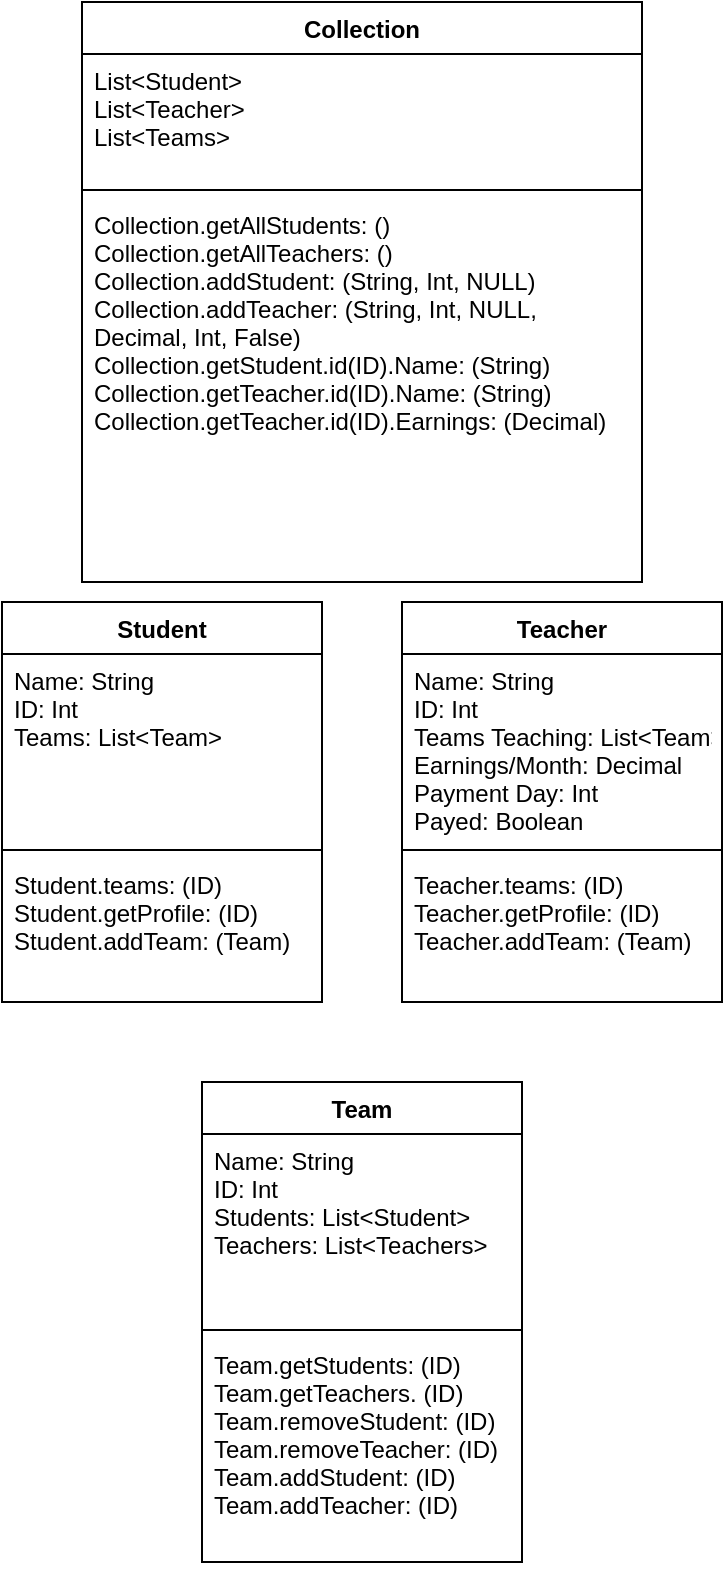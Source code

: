 <mxfile version="13.6.0" type="device"><diagram id="C5RBs43oDa-KdzZeNtuy" name="Page-1"><mxGraphModel dx="1107" dy="1789" grid="1" gridSize="10" guides="1" tooltips="1" connect="1" arrows="1" fold="1" page="1" pageScale="1" pageWidth="827" pageHeight="1169" math="0" shadow="0"><root><mxCell id="WIyWlLk6GJQsqaUBKTNV-0"/><mxCell id="WIyWlLk6GJQsqaUBKTNV-1" parent="WIyWlLk6GJQsqaUBKTNV-0"/><mxCell id="smTAC4jBD4GkHfCIu-ed-0" value="Student" style="swimlane;fontStyle=1;align=center;verticalAlign=top;childLayout=stackLayout;horizontal=1;startSize=26;horizontalStack=0;resizeParent=1;resizeParentMax=0;resizeLast=0;collapsible=1;marginBottom=0;" vertex="1" parent="WIyWlLk6GJQsqaUBKTNV-1"><mxGeometry y="200" width="160" height="200" as="geometry"/></mxCell><mxCell id="smTAC4jBD4GkHfCIu-ed-1" value="Name: String&#10;ID: Int&#10;Teams: List&lt;Team&gt;" style="text;strokeColor=none;fillColor=none;align=left;verticalAlign=top;spacingLeft=4;spacingRight=4;overflow=hidden;rotatable=0;points=[[0,0.5],[1,0.5]];portConstraint=eastwest;" vertex="1" parent="smTAC4jBD4GkHfCIu-ed-0"><mxGeometry y="26" width="160" height="94" as="geometry"/></mxCell><mxCell id="smTAC4jBD4GkHfCIu-ed-2" value="" style="line;strokeWidth=1;fillColor=none;align=left;verticalAlign=middle;spacingTop=-1;spacingLeft=3;spacingRight=3;rotatable=0;labelPosition=right;points=[];portConstraint=eastwest;" vertex="1" parent="smTAC4jBD4GkHfCIu-ed-0"><mxGeometry y="120" width="160" height="8" as="geometry"/></mxCell><mxCell id="smTAC4jBD4GkHfCIu-ed-3" value="Student.teams: (ID)&#10;Student.getProfile: (ID)&#10;Student.addTeam: (Team)" style="text;strokeColor=none;fillColor=none;align=left;verticalAlign=top;spacingLeft=4;spacingRight=4;overflow=hidden;rotatable=0;points=[[0,0.5],[1,0.5]];portConstraint=eastwest;" vertex="1" parent="smTAC4jBD4GkHfCIu-ed-0"><mxGeometry y="128" width="160" height="72" as="geometry"/></mxCell><mxCell id="smTAC4jBD4GkHfCIu-ed-4" value="Teacher" style="swimlane;fontStyle=1;align=center;verticalAlign=top;childLayout=stackLayout;horizontal=1;startSize=26;horizontalStack=0;resizeParent=1;resizeParentMax=0;resizeLast=0;collapsible=1;marginBottom=0;" vertex="1" parent="WIyWlLk6GJQsqaUBKTNV-1"><mxGeometry x="200" y="200" width="160" height="200" as="geometry"/></mxCell><mxCell id="smTAC4jBD4GkHfCIu-ed-5" value="Name: String&#10;ID: Int&#10;Teams Teaching: List&lt;Team&gt;&#10;Earnings/Month: Decimal&#10;Payment Day: Int&#10;Payed: Boolean" style="text;strokeColor=none;fillColor=none;align=left;verticalAlign=top;spacingLeft=4;spacingRight=4;overflow=hidden;rotatable=0;points=[[0,0.5],[1,0.5]];portConstraint=eastwest;" vertex="1" parent="smTAC4jBD4GkHfCIu-ed-4"><mxGeometry y="26" width="160" height="94" as="geometry"/></mxCell><mxCell id="smTAC4jBD4GkHfCIu-ed-6" value="" style="line;strokeWidth=1;fillColor=none;align=left;verticalAlign=middle;spacingTop=-1;spacingLeft=3;spacingRight=3;rotatable=0;labelPosition=right;points=[];portConstraint=eastwest;" vertex="1" parent="smTAC4jBD4GkHfCIu-ed-4"><mxGeometry y="120" width="160" height="8" as="geometry"/></mxCell><mxCell id="smTAC4jBD4GkHfCIu-ed-7" value="Teacher.teams: (ID)&#10;Teacher.getProfile: (ID)&#10;Teacher.addTeam: (Team)" style="text;strokeColor=none;fillColor=none;align=left;verticalAlign=top;spacingLeft=4;spacingRight=4;overflow=hidden;rotatable=0;points=[[0,0.5],[1,0.5]];portConstraint=eastwest;" vertex="1" parent="smTAC4jBD4GkHfCIu-ed-4"><mxGeometry y="128" width="160" height="72" as="geometry"/></mxCell><mxCell id="smTAC4jBD4GkHfCIu-ed-8" value="Team" style="swimlane;fontStyle=1;align=center;verticalAlign=top;childLayout=stackLayout;horizontal=1;startSize=26;horizontalStack=0;resizeParent=1;resizeParentMax=0;resizeLast=0;collapsible=1;marginBottom=0;" vertex="1" parent="WIyWlLk6GJQsqaUBKTNV-1"><mxGeometry x="100" y="440" width="160" height="240" as="geometry"/></mxCell><mxCell id="smTAC4jBD4GkHfCIu-ed-9" value="Name: String&#10;ID: Int&#10;Students: List&lt;Student&gt;&#10;Teachers: List&lt;Teachers&gt;&#10;" style="text;strokeColor=none;fillColor=none;align=left;verticalAlign=top;spacingLeft=4;spacingRight=4;overflow=hidden;rotatable=0;points=[[0,0.5],[1,0.5]];portConstraint=eastwest;" vertex="1" parent="smTAC4jBD4GkHfCIu-ed-8"><mxGeometry y="26" width="160" height="94" as="geometry"/></mxCell><mxCell id="smTAC4jBD4GkHfCIu-ed-10" value="" style="line;strokeWidth=1;fillColor=none;align=left;verticalAlign=middle;spacingTop=-1;spacingLeft=3;spacingRight=3;rotatable=0;labelPosition=right;points=[];portConstraint=eastwest;" vertex="1" parent="smTAC4jBD4GkHfCIu-ed-8"><mxGeometry y="120" width="160" height="8" as="geometry"/></mxCell><mxCell id="smTAC4jBD4GkHfCIu-ed-11" value="Team.getStudents: (ID)&#10;Team.getTeachers. (ID)&#10;Team.removeStudent: (ID)&#10;Team.removeTeacher: (ID)&#10;Team.addStudent: (ID)&#10;Team.addTeacher: (ID)&#10;" style="text;strokeColor=none;fillColor=none;align=left;verticalAlign=top;spacingLeft=4;spacingRight=4;overflow=hidden;rotatable=0;points=[[0,0.5],[1,0.5]];portConstraint=eastwest;" vertex="1" parent="smTAC4jBD4GkHfCIu-ed-8"><mxGeometry y="128" width="160" height="112" as="geometry"/></mxCell><mxCell id="smTAC4jBD4GkHfCIu-ed-12" value="Collection" style="swimlane;fontStyle=1;align=center;verticalAlign=top;childLayout=stackLayout;horizontal=1;startSize=26;horizontalStack=0;resizeParent=1;resizeParentMax=0;resizeLast=0;collapsible=1;marginBottom=0;" vertex="1" parent="WIyWlLk6GJQsqaUBKTNV-1"><mxGeometry x="40" y="-100" width="280" height="290" as="geometry"/></mxCell><mxCell id="smTAC4jBD4GkHfCIu-ed-13" value="List&lt;Student&gt;&#10;List&lt;Teacher&gt;&#10;List&lt;Teams&gt;" style="text;strokeColor=none;fillColor=none;align=left;verticalAlign=top;spacingLeft=4;spacingRight=4;overflow=hidden;rotatable=0;points=[[0,0.5],[1,0.5]];portConstraint=eastwest;" vertex="1" parent="smTAC4jBD4GkHfCIu-ed-12"><mxGeometry y="26" width="280" height="64" as="geometry"/></mxCell><mxCell id="smTAC4jBD4GkHfCIu-ed-14" value="" style="line;strokeWidth=1;fillColor=none;align=left;verticalAlign=middle;spacingTop=-1;spacingLeft=3;spacingRight=3;rotatable=0;labelPosition=right;points=[];portConstraint=eastwest;" vertex="1" parent="smTAC4jBD4GkHfCIu-ed-12"><mxGeometry y="90" width="280" height="8" as="geometry"/></mxCell><mxCell id="smTAC4jBD4GkHfCIu-ed-16" value="Collection.getAllStudents: ()&#10;Collection.getAllTeachers: ()&#10;Collection.addStudent: (String, Int, NULL)&#10;Collection.addTeacher: (String, Int, NULL,&#10;Decimal, Int, False)&#10;Collection.getStudent.id(ID).Name: (String)&#10;Collection.getTeacher.id(ID).Name: (String)&#10;Collection.getTeacher.id(ID).Earnings: (Decimal)" style="text;strokeColor=none;fillColor=none;align=left;verticalAlign=top;spacingLeft=4;spacingRight=4;overflow=hidden;rotatable=0;points=[[0,0.5],[1,0.5]];portConstraint=eastwest;" vertex="1" parent="smTAC4jBD4GkHfCIu-ed-12"><mxGeometry y="98" width="280" height="192" as="geometry"/></mxCell></root></mxGraphModel></diagram></mxfile>